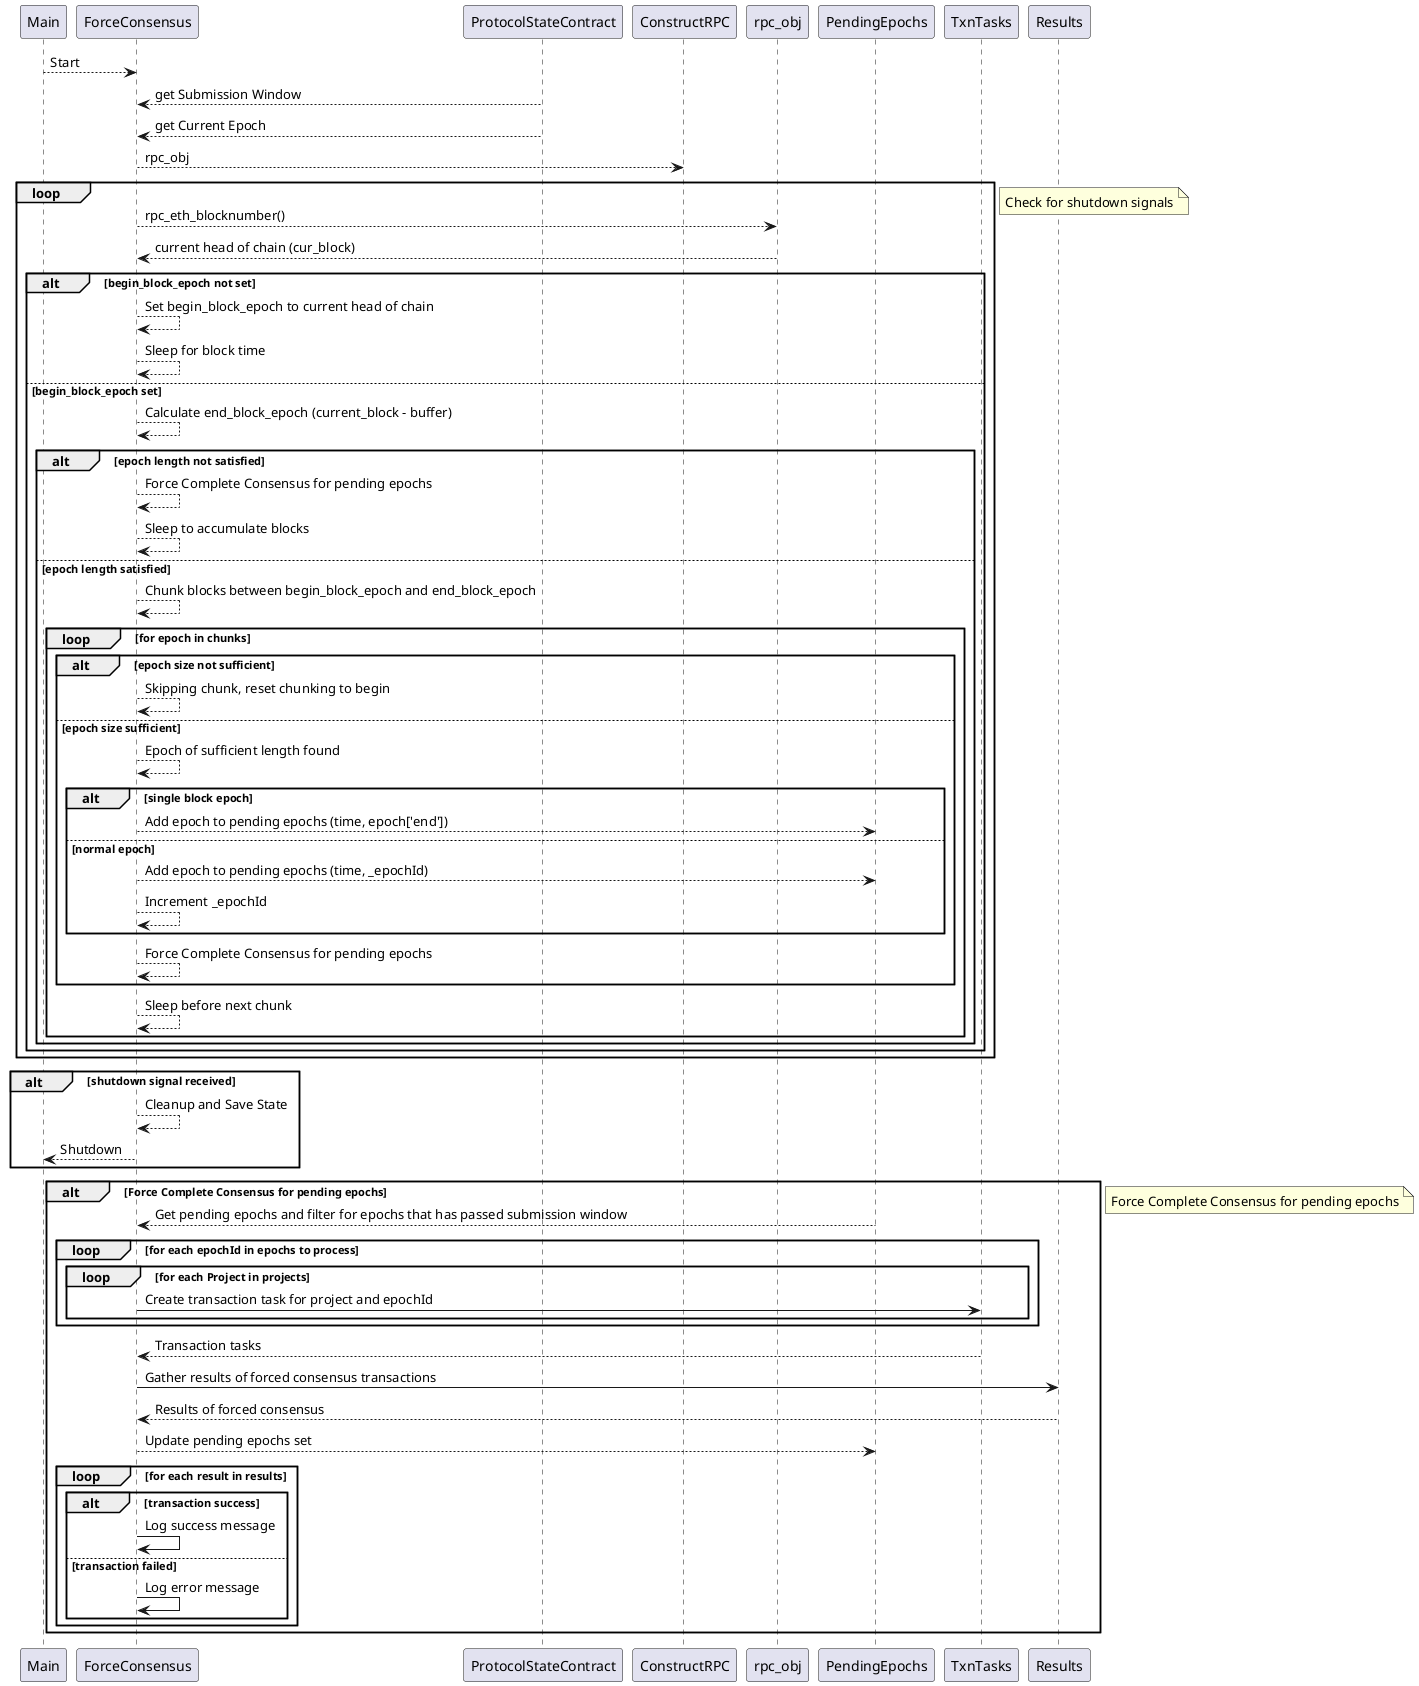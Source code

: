 @startuml Main

Main --> ForceConsensus : Start

ProtocolStateContract --> ForceConsensus : get Submission Window
ProtocolStateContract --> ForceConsensus : get Current Epoch

ForceConsensus --> ConstructRPC : rpc_obj

loop
    ForceConsensus --> rpc_obj : rpc_eth_blocknumber()
    rpc_obj --> ForceConsensus : current head of chain (cur_block)

    alt begin_block_epoch not set
        ForceConsensus --> ForceConsensus : Set begin_block_epoch to current head of chain
        ForceConsensus --> ForceConsensus : Sleep for block time
    else begin_block_epoch set
        ForceConsensus --> ForceConsensus : Calculate end_block_epoch (current_block - buffer)
        alt epoch length not satisfied
            ForceConsensus --> ForceConsensus : Force Complete Consensus for pending epochs
            ForceConsensus --> ForceConsensus : Sleep to accumulate blocks
        else epoch length satisfied
            ForceConsensus --> ForceConsensus : Chunk blocks between begin_block_epoch and end_block_epoch
            loop for epoch in chunks
                alt epoch size not sufficient
                    ForceConsensus --> ForceConsensus : Skipping chunk, reset chunking to begin
                else epoch size sufficient
                    ForceConsensus --> ForceConsensus : Epoch of sufficient length found

                    alt single block epoch
                        ForceConsensus --> PendingEpochs : Add epoch to pending epochs (time, epoch['end'])
                    else normal epoch
                        ForceConsensus --> PendingEpochs : Add epoch to pending epochs (time, _epochId)
                        ForceConsensus --> ForceConsensus : Increment _epochId
                    end

                    ForceConsensus --> ForceConsensus : Force Complete Consensus for pending epochs

                end
                ForceConsensus --> ForceConsensus : Sleep before next chunk
            end

        end
    end


end

note right
    Check for shutdown signals
end note


alt shutdown signal received
    ForceConsensus --> ForceConsensus : Cleanup and Save State
    ForceConsensus --> Main : Shutdown
end


alt Force Complete Consensus for pending epochs
PendingEpochs --> ForceConsensus : Get pending epochs and filter for epochs that has passed submission window

loop for each epochId in epochs to process
    loop for each Project in projects
        ForceConsensus -> TxnTasks : Create transaction task for project and epochId
    end
end
TxnTasks --> ForceConsensus : Transaction tasks

ForceConsensus -> Results : Gather results of forced consensus transactions
Results --> ForceConsensus : Results of forced consensus
ForceConsensus --> PendingEpochs : Update pending epochs set

loop for each result in results
    alt transaction success
        ForceConsensus -> ForceConsensus : Log success message
    else transaction failed
        ForceConsensus -> ForceConsensus : Log error message
    end
end

end

note right
    Force Complete Consensus for pending epochs
end note
